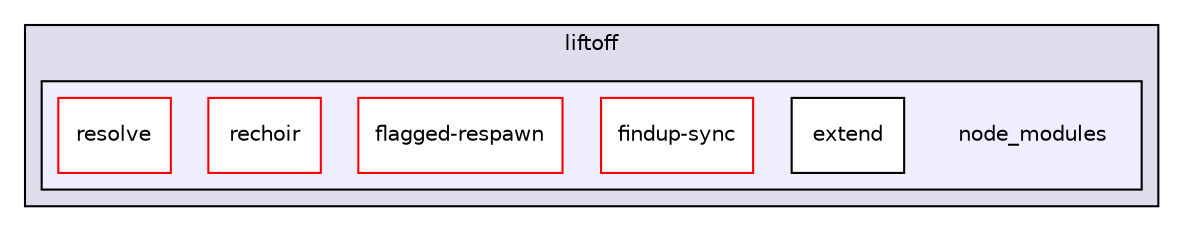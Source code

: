 digraph "gulp-src/node_modules/gulp/node_modules/liftoff/node_modules" {
  compound=true
  node [ fontsize="10", fontname="Helvetica"];
  edge [ labelfontsize="10", labelfontname="Helvetica"];
  subgraph clusterdir_717905efdc13599b3317b25fe32a4c4c {
    graph [ bgcolor="#ddddee", pencolor="black", label="liftoff" fontname="Helvetica", fontsize="10", URL="dir_717905efdc13599b3317b25fe32a4c4c.html"]
  subgraph clusterdir_d35284238081c6528dc0689dc34e890d {
    graph [ bgcolor="#eeeeff", pencolor="black", label="" URL="dir_d35284238081c6528dc0689dc34e890d.html"];
    dir_d35284238081c6528dc0689dc34e890d [shape=plaintext label="node_modules"];
    dir_4621c41cfc2bda7f2e375f964b568a89 [shape=box label="extend" color="black" fillcolor="white" style="filled" URL="dir_4621c41cfc2bda7f2e375f964b568a89.html"];
    dir_5d515729a8d21386ff475621b9063082 [shape=box label="findup-sync" color="red" fillcolor="white" style="filled" URL="dir_5d515729a8d21386ff475621b9063082.html"];
    dir_74ffd876512136be953898e6b260d38d [shape=box label="flagged-respawn" color="red" fillcolor="white" style="filled" URL="dir_74ffd876512136be953898e6b260d38d.html"];
    dir_8fee9cc3b9633f1ab93a3e861c2afb66 [shape=box label="rechoir" color="red" fillcolor="white" style="filled" URL="dir_8fee9cc3b9633f1ab93a3e861c2afb66.html"];
    dir_2c075697e8e6b63be877d8073a2155b2 [shape=box label="resolve" color="red" fillcolor="white" style="filled" URL="dir_2c075697e8e6b63be877d8073a2155b2.html"];
  }
  }
}

